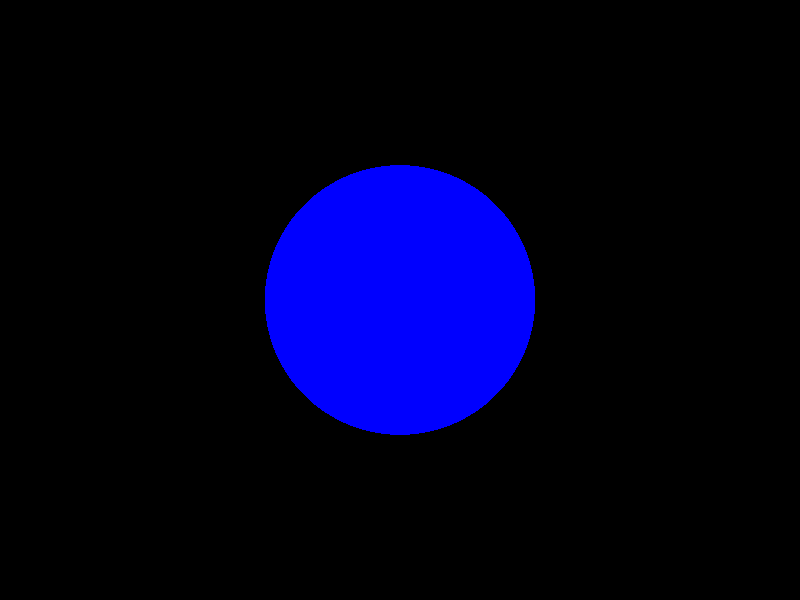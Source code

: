 #include "colors.inc"
camera {
	location <0, 3, -10>
	look_at < 0, 0, 0>
	angle 60
}
light_source {
	<0, 5, -5> color White
}
sphere{
	<0, 0, 0>, 2
	pigment{ color Blue }
}